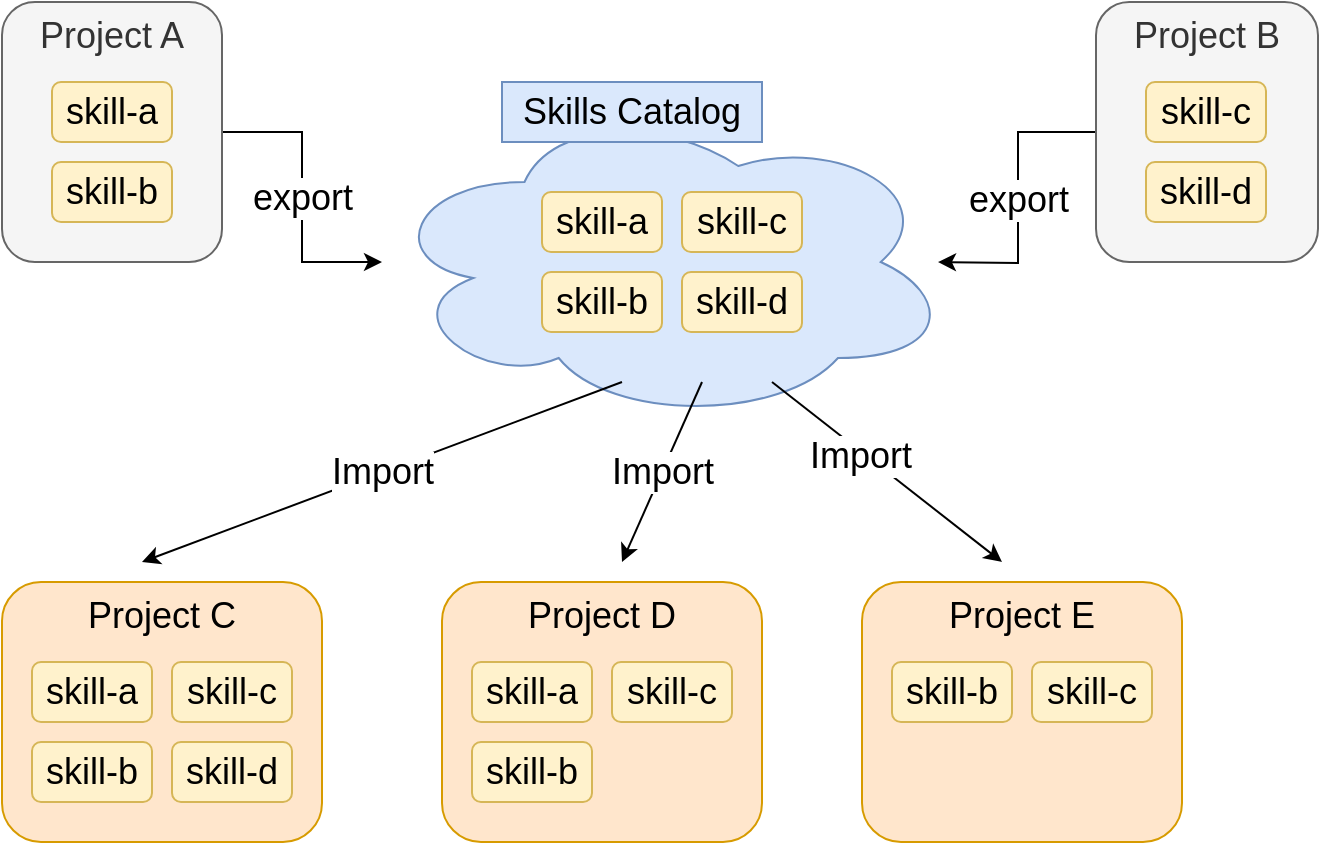 <mxfile version="17.1.2" type="device"><diagram id="hlQRwluW8qQ9jwVpf1yU" name="Page-1"><mxGraphModel dx="1122" dy="936" grid="1" gridSize="10" guides="1" tooltips="1" connect="1" arrows="1" fold="1" page="1" pageScale="1" pageWidth="850" pageHeight="1100" math="0" shadow="0"><root><mxCell id="0"/><mxCell id="1" parent="0"/><mxCell id="pmPQqKLxMH8k0J-J8ZcS-1" value="" style="ellipse;shape=cloud;whiteSpace=wrap;html=1;fillColor=#dae8fc;strokeColor=#6c8ebf;" vertex="1" parent="1"><mxGeometry x="290" y="120" width="285" height="160" as="geometry"/></mxCell><mxCell id="pmPQqKLxMH8k0J-J8ZcS-8" value="export" style="edgeStyle=orthogonalEdgeStyle;rounded=0;orthogonalLoop=1;jettySize=auto;html=1;exitX=1;exitY=0.5;exitDx=0;exitDy=0;fontSize=18;" edge="1" parent="1" source="pmPQqKLxMH8k0J-J8ZcS-7" target="pmPQqKLxMH8k0J-J8ZcS-1"><mxGeometry relative="1" as="geometry"/></mxCell><mxCell id="pmPQqKLxMH8k0J-J8ZcS-7" value="Project A" style="rounded=1;whiteSpace=wrap;html=1;fontSize=18;verticalAlign=top;fillColor=#f5f5f5;fontColor=#333333;strokeColor=#666666;" vertex="1" parent="1"><mxGeometry x="100" y="70" width="110" height="130" as="geometry"/></mxCell><mxCell id="pmPQqKLxMH8k0J-J8ZcS-15" value="" style="group" vertex="1" connectable="0" parent="1"><mxGeometry x="350" y="110" width="150" height="125" as="geometry"/></mxCell><mxCell id="pmPQqKLxMH8k0J-J8ZcS-6" value="Skills Catalog" style="text;html=1;strokeColor=#6c8ebf;fillColor=#dae8fc;align=center;verticalAlign=middle;whiteSpace=wrap;rounded=0;fontSize=18;" vertex="1" parent="pmPQqKLxMH8k0J-J8ZcS-15"><mxGeometry width="130" height="30" as="geometry"/></mxCell><mxCell id="pmPQqKLxMH8k0J-J8ZcS-14" value="" style="group" vertex="1" connectable="0" parent="pmPQqKLxMH8k0J-J8ZcS-15"><mxGeometry x="20" y="55" width="130" height="70" as="geometry"/></mxCell><mxCell id="pmPQqKLxMH8k0J-J8ZcS-2" value="skill-a" style="rounded=1;whiteSpace=wrap;html=1;fontSize=18;fillColor=#fff2cc;strokeColor=#d6b656;" vertex="1" parent="pmPQqKLxMH8k0J-J8ZcS-14"><mxGeometry width="60" height="30" as="geometry"/></mxCell><mxCell id="pmPQqKLxMH8k0J-J8ZcS-3" value="skill-b" style="rounded=1;whiteSpace=wrap;html=1;fontSize=18;fillColor=#fff2cc;strokeColor=#d6b656;" vertex="1" parent="pmPQqKLxMH8k0J-J8ZcS-14"><mxGeometry y="40" width="60" height="30" as="geometry"/></mxCell><mxCell id="pmPQqKLxMH8k0J-J8ZcS-4" value="skill-c" style="rounded=1;whiteSpace=wrap;html=1;fontSize=18;fillColor=#fff2cc;strokeColor=#d6b656;" vertex="1" parent="pmPQqKLxMH8k0J-J8ZcS-14"><mxGeometry x="70" width="60" height="30" as="geometry"/></mxCell><mxCell id="pmPQqKLxMH8k0J-J8ZcS-5" value="skill-d" style="rounded=1;whiteSpace=wrap;html=1;fontSize=18;fillColor=#fff2cc;strokeColor=#d6b656;" vertex="1" parent="pmPQqKLxMH8k0J-J8ZcS-14"><mxGeometry x="70" y="40" width="60" height="30" as="geometry"/></mxCell><mxCell id="pmPQqKLxMH8k0J-J8ZcS-16" value="Project C" style="rounded=1;whiteSpace=wrap;html=1;fontSize=18;verticalAlign=top;fillColor=#ffe6cc;strokeColor=#d79b00;" vertex="1" parent="1"><mxGeometry x="100" y="360" width="160" height="130" as="geometry"/></mxCell><mxCell id="pmPQqKLxMH8k0J-J8ZcS-17" value="" style="group" vertex="1" connectable="0" parent="1"><mxGeometry x="115" y="400" width="130" height="70" as="geometry"/></mxCell><mxCell id="pmPQqKLxMH8k0J-J8ZcS-18" value="skill-a" style="rounded=1;whiteSpace=wrap;html=1;fontSize=18;fillColor=#fff2cc;strokeColor=#d6b656;" vertex="1" parent="pmPQqKLxMH8k0J-J8ZcS-17"><mxGeometry width="60" height="30" as="geometry"/></mxCell><mxCell id="pmPQqKLxMH8k0J-J8ZcS-19" value="skill-b" style="rounded=1;whiteSpace=wrap;html=1;fontSize=18;fillColor=#fff2cc;strokeColor=#d6b656;" vertex="1" parent="pmPQqKLxMH8k0J-J8ZcS-17"><mxGeometry y="40" width="60" height="30" as="geometry"/></mxCell><mxCell id="pmPQqKLxMH8k0J-J8ZcS-20" value="skill-c" style="rounded=1;whiteSpace=wrap;html=1;fontSize=18;fillColor=#fff2cc;strokeColor=#d6b656;" vertex="1" parent="pmPQqKLxMH8k0J-J8ZcS-17"><mxGeometry x="70" width="60" height="30" as="geometry"/></mxCell><mxCell id="pmPQqKLxMH8k0J-J8ZcS-21" value="skill-d" style="rounded=1;whiteSpace=wrap;html=1;fontSize=18;fillColor=#fff2cc;strokeColor=#d6b656;" vertex="1" parent="pmPQqKLxMH8k0J-J8ZcS-17"><mxGeometry x="70" y="40" width="60" height="30" as="geometry"/></mxCell><mxCell id="pmPQqKLxMH8k0J-J8ZcS-22" value="Project D" style="rounded=1;whiteSpace=wrap;html=1;fontSize=18;verticalAlign=top;fillColor=#ffe6cc;strokeColor=#d79b00;" vertex="1" parent="1"><mxGeometry x="320" y="360" width="160" height="130" as="geometry"/></mxCell><mxCell id="pmPQqKLxMH8k0J-J8ZcS-23" value="" style="group" vertex="1" connectable="0" parent="1"><mxGeometry x="335" y="400" width="130" height="70" as="geometry"/></mxCell><mxCell id="pmPQqKLxMH8k0J-J8ZcS-24" value="skill-a" style="rounded=1;whiteSpace=wrap;html=1;fontSize=18;fillColor=#fff2cc;strokeColor=#d6b656;" vertex="1" parent="pmPQqKLxMH8k0J-J8ZcS-23"><mxGeometry width="60" height="30" as="geometry"/></mxCell><mxCell id="pmPQqKLxMH8k0J-J8ZcS-25" value="skill-b" style="rounded=1;whiteSpace=wrap;html=1;fontSize=18;fillColor=#fff2cc;strokeColor=#d6b656;" vertex="1" parent="pmPQqKLxMH8k0J-J8ZcS-23"><mxGeometry y="40" width="60" height="30" as="geometry"/></mxCell><mxCell id="pmPQqKLxMH8k0J-J8ZcS-26" value="skill-c" style="rounded=1;whiteSpace=wrap;html=1;fontSize=18;fillColor=#fff2cc;strokeColor=#d6b656;" vertex="1" parent="pmPQqKLxMH8k0J-J8ZcS-23"><mxGeometry x="70" width="60" height="30" as="geometry"/></mxCell><mxCell id="pmPQqKLxMH8k0J-J8ZcS-28" value="Project E" style="rounded=1;whiteSpace=wrap;html=1;fontSize=18;verticalAlign=top;fillColor=#ffe6cc;strokeColor=#d79b00;" vertex="1" parent="1"><mxGeometry x="530" y="360" width="160" height="130" as="geometry"/></mxCell><mxCell id="pmPQqKLxMH8k0J-J8ZcS-36" value="Import" style="endArrow=classic;html=1;rounded=0;fontSize=18;" edge="1" parent="1"><mxGeometry width="50" height="50" relative="1" as="geometry"><mxPoint x="410" y="260" as="sourcePoint"/><mxPoint x="170" y="350" as="targetPoint"/></mxGeometry></mxCell><mxCell id="pmPQqKLxMH8k0J-J8ZcS-37" value="" style="endArrow=classic;html=1;rounded=0;fontSize=18;" edge="1" parent="1"><mxGeometry width="50" height="50" relative="1" as="geometry"><mxPoint x="485" y="260" as="sourcePoint"/><mxPoint x="600" y="350" as="targetPoint"/></mxGeometry></mxCell><mxCell id="pmPQqKLxMH8k0J-J8ZcS-41" value="Import" style="edgeLabel;html=1;align=center;verticalAlign=middle;resizable=0;points=[];fontSize=18;" vertex="1" connectable="0" parent="pmPQqKLxMH8k0J-J8ZcS-37"><mxGeometry x="-0.221" y="-2" relative="1" as="geometry"><mxPoint as="offset"/></mxGeometry></mxCell><mxCell id="pmPQqKLxMH8k0J-J8ZcS-38" value="Import" style="endArrow=classic;html=1;rounded=0;fontSize=18;" edge="1" parent="1"><mxGeometry width="50" height="50" relative="1" as="geometry"><mxPoint x="450" y="260" as="sourcePoint"/><mxPoint x="410" y="350" as="targetPoint"/></mxGeometry></mxCell><mxCell id="pmPQqKLxMH8k0J-J8ZcS-31" value="skill-b" style="rounded=1;whiteSpace=wrap;html=1;fontSize=18;fillColor=#fff2cc;strokeColor=#d6b656;" vertex="1" parent="1"><mxGeometry x="545" y="400" width="60" height="30" as="geometry"/></mxCell><mxCell id="pmPQqKLxMH8k0J-J8ZcS-32" value="skill-c" style="rounded=1;whiteSpace=wrap;html=1;fontSize=18;fillColor=#fff2cc;strokeColor=#d6b656;" vertex="1" parent="1"><mxGeometry x="615" y="400" width="60" height="30" as="geometry"/></mxCell><mxCell id="pmPQqKLxMH8k0J-J8ZcS-43" value="export" style="edgeStyle=orthogonalEdgeStyle;rounded=0;orthogonalLoop=1;jettySize=auto;html=1;exitX=0;exitY=0.5;exitDx=0;exitDy=0;fontSize=18;" edge="1" parent="1" source="pmPQqKLxMH8k0J-J8ZcS-44"><mxGeometry relative="1" as="geometry"><mxPoint x="568" y="200" as="targetPoint"/></mxGeometry></mxCell><mxCell id="pmPQqKLxMH8k0J-J8ZcS-44" value="Project B" style="rounded=1;whiteSpace=wrap;html=1;fontSize=18;verticalAlign=top;fillColor=#f5f5f5;fontColor=#333333;strokeColor=#666666;" vertex="1" parent="1"><mxGeometry x="647" y="70" width="111" height="130" as="geometry"/></mxCell><mxCell id="pmPQqKLxMH8k0J-J8ZcS-9" value="skill-a" style="rounded=1;whiteSpace=wrap;html=1;fontSize=18;fillColor=#fff2cc;strokeColor=#d6b656;" vertex="1" parent="1"><mxGeometry x="125" y="110" width="60" height="30" as="geometry"/></mxCell><mxCell id="pmPQqKLxMH8k0J-J8ZcS-10" value="skill-b" style="rounded=1;whiteSpace=wrap;html=1;fontSize=18;fillColor=#fff2cc;strokeColor=#d6b656;" vertex="1" parent="1"><mxGeometry x="125" y="150" width="60" height="30" as="geometry"/></mxCell><mxCell id="pmPQqKLxMH8k0J-J8ZcS-48" value="skill-c" style="rounded=1;whiteSpace=wrap;html=1;fontSize=18;fillColor=#fff2cc;strokeColor=#d6b656;" vertex="1" parent="1"><mxGeometry x="672" y="110" width="60" height="30" as="geometry"/></mxCell><mxCell id="pmPQqKLxMH8k0J-J8ZcS-49" value="skill-d" style="rounded=1;whiteSpace=wrap;html=1;fontSize=18;fillColor=#fff2cc;strokeColor=#d6b656;" vertex="1" parent="1"><mxGeometry x="672" y="150" width="60" height="30" as="geometry"/></mxCell></root></mxGraphModel></diagram></mxfile>